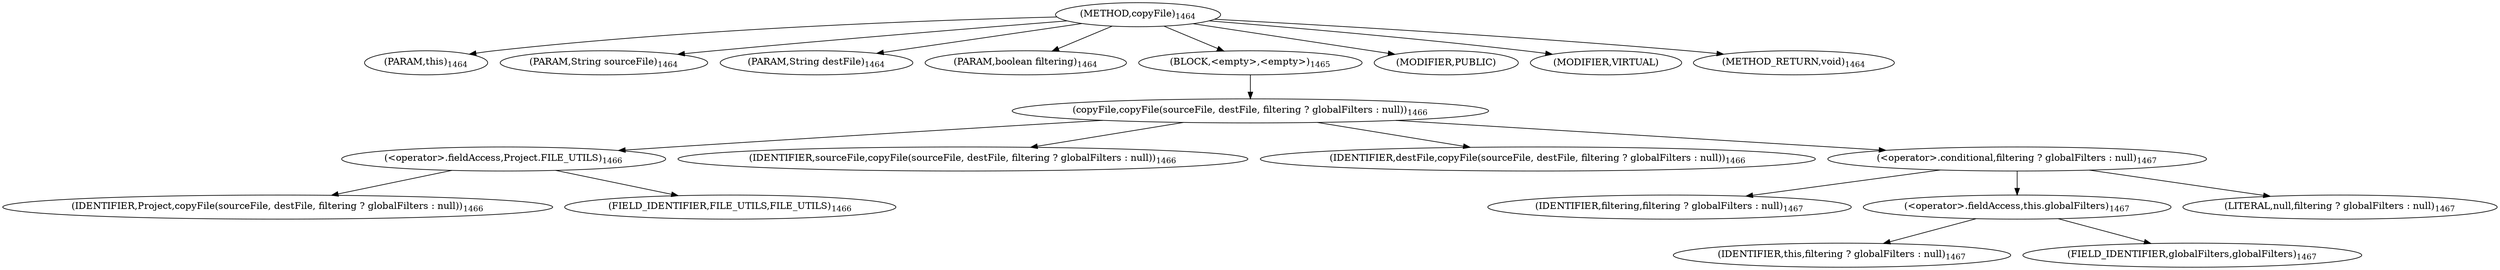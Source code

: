 digraph "copyFile" {  
"2382" [label = <(METHOD,copyFile)<SUB>1464</SUB>> ]
"2383" [label = <(PARAM,this)<SUB>1464</SUB>> ]
"2384" [label = <(PARAM,String sourceFile)<SUB>1464</SUB>> ]
"2385" [label = <(PARAM,String destFile)<SUB>1464</SUB>> ]
"2386" [label = <(PARAM,boolean filtering)<SUB>1464</SUB>> ]
"2387" [label = <(BLOCK,&lt;empty&gt;,&lt;empty&gt;)<SUB>1465</SUB>> ]
"2388" [label = <(copyFile,copyFile(sourceFile, destFile, filtering ? globalFilters : null))<SUB>1466</SUB>> ]
"2389" [label = <(&lt;operator&gt;.fieldAccess,Project.FILE_UTILS)<SUB>1466</SUB>> ]
"2390" [label = <(IDENTIFIER,Project,copyFile(sourceFile, destFile, filtering ? globalFilters : null))<SUB>1466</SUB>> ]
"2391" [label = <(FIELD_IDENTIFIER,FILE_UTILS,FILE_UTILS)<SUB>1466</SUB>> ]
"2392" [label = <(IDENTIFIER,sourceFile,copyFile(sourceFile, destFile, filtering ? globalFilters : null))<SUB>1466</SUB>> ]
"2393" [label = <(IDENTIFIER,destFile,copyFile(sourceFile, destFile, filtering ? globalFilters : null))<SUB>1466</SUB>> ]
"2394" [label = <(&lt;operator&gt;.conditional,filtering ? globalFilters : null)<SUB>1467</SUB>> ]
"2395" [label = <(IDENTIFIER,filtering,filtering ? globalFilters : null)<SUB>1467</SUB>> ]
"2396" [label = <(&lt;operator&gt;.fieldAccess,this.globalFilters)<SUB>1467</SUB>> ]
"2397" [label = <(IDENTIFIER,this,filtering ? globalFilters : null)<SUB>1467</SUB>> ]
"2398" [label = <(FIELD_IDENTIFIER,globalFilters,globalFilters)<SUB>1467</SUB>> ]
"2399" [label = <(LITERAL,null,filtering ? globalFilters : null)<SUB>1467</SUB>> ]
"2400" [label = <(MODIFIER,PUBLIC)> ]
"2401" [label = <(MODIFIER,VIRTUAL)> ]
"2402" [label = <(METHOD_RETURN,void)<SUB>1464</SUB>> ]
  "2382" -> "2383" 
  "2382" -> "2384" 
  "2382" -> "2385" 
  "2382" -> "2386" 
  "2382" -> "2387" 
  "2382" -> "2400" 
  "2382" -> "2401" 
  "2382" -> "2402" 
  "2387" -> "2388" 
  "2388" -> "2389" 
  "2388" -> "2392" 
  "2388" -> "2393" 
  "2388" -> "2394" 
  "2389" -> "2390" 
  "2389" -> "2391" 
  "2394" -> "2395" 
  "2394" -> "2396" 
  "2394" -> "2399" 
  "2396" -> "2397" 
  "2396" -> "2398" 
}
